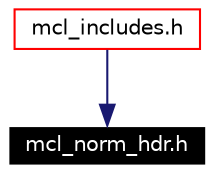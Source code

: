 digraph G
{
  edge [fontname="Helvetica",fontsize=10,labelfontname="Helvetica",labelfontsize=10];
  node [fontname="Helvetica",fontsize=10,shape=record];
  Node1414 [label="mcl_norm_hdr.h",height=0.2,width=0.4,color="white", fillcolor="black", style="filled" fontcolor="white"];
  Node1415 -> Node1414 [color="midnightblue",fontsize=10,style="solid",fontname="Helvetica"];
  Node1415 [label="mcl_includes.h",height=0.2,width=0.4,color="red",URL="$mcl__includes_8h.html"];
}
